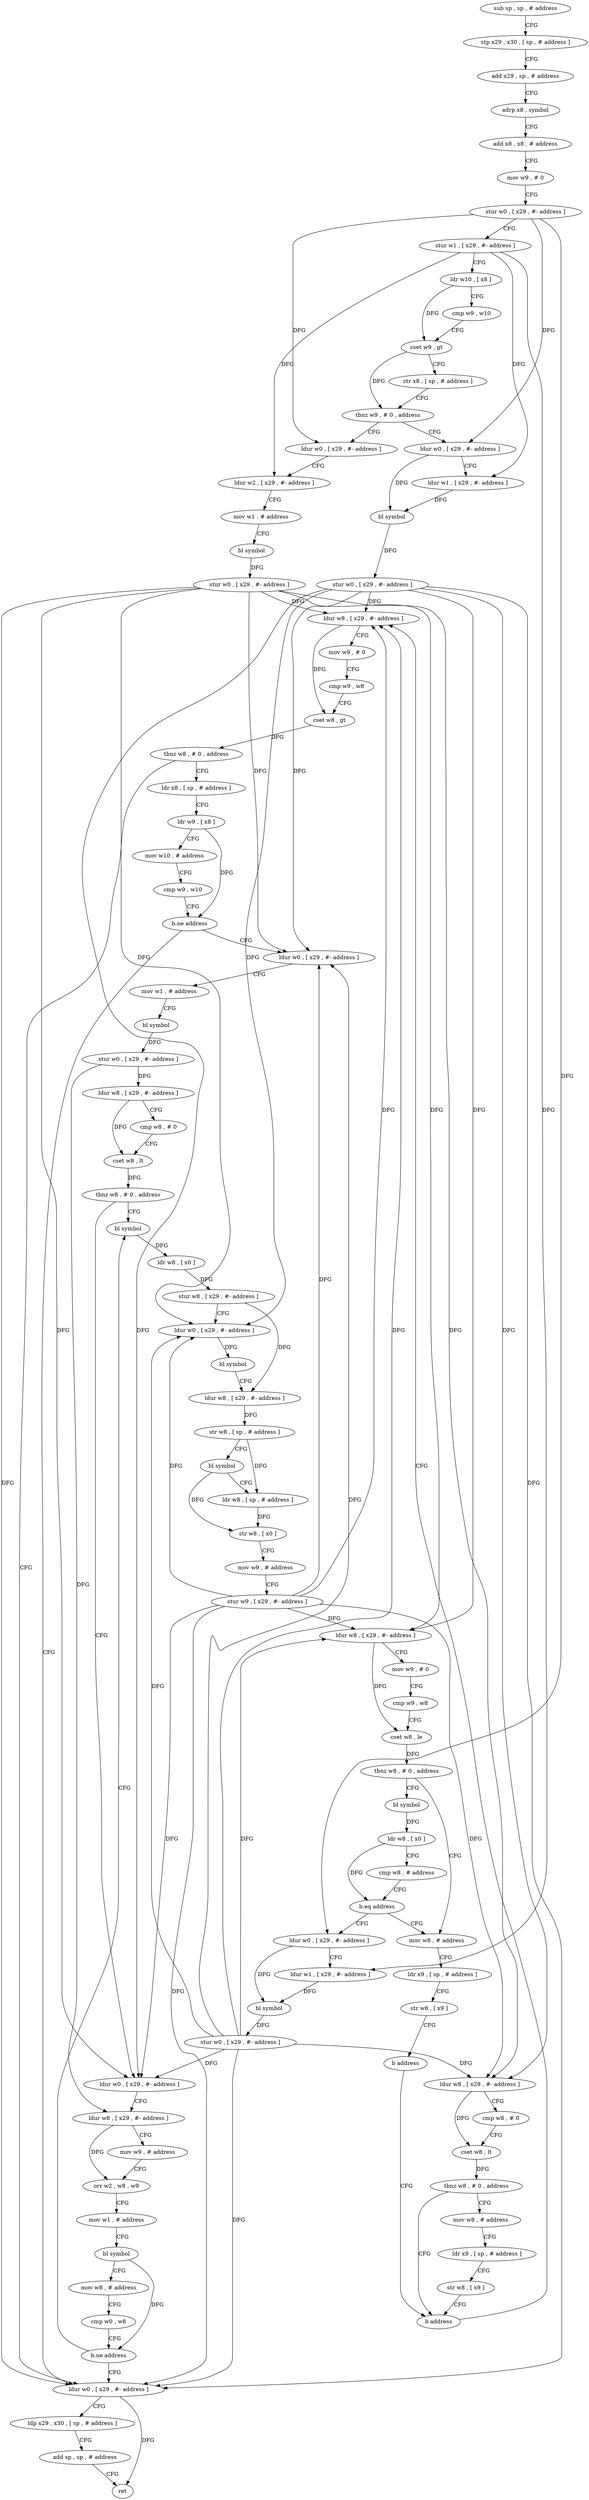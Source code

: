 digraph "func" {
"4278116" [label = "sub sp , sp , # address" ]
"4278120" [label = "stp x29 , x30 , [ sp , # address ]" ]
"4278124" [label = "add x29 , sp , # address" ]
"4278128" [label = "adrp x8 , symbol" ]
"4278132" [label = "add x8 , x8 , # address" ]
"4278136" [label = "mov w9 , # 0" ]
"4278140" [label = "stur w0 , [ x29 , #- address ]" ]
"4278144" [label = "stur w1 , [ x29 , #- address ]" ]
"4278148" [label = "ldr w10 , [ x8 ]" ]
"4278152" [label = "cmp w9 , w10" ]
"4278156" [label = "cset w9 , gt" ]
"4278160" [label = "str x8 , [ sp , # address ]" ]
"4278164" [label = "tbnz w9 , # 0 , address" ]
"4278288" [label = "ldur w0 , [ x29 , #- address ]" ]
"4278168" [label = "ldur w0 , [ x29 , #- address ]" ]
"4278292" [label = "ldur w1 , [ x29 , #- address ]" ]
"4278296" [label = "bl symbol" ]
"4278300" [label = "stur w0 , [ x29 , #- address ]" ]
"4278304" [label = "ldur w8 , [ x29 , #- address ]" ]
"4278172" [label = "ldur w2 , [ x29 , #- address ]" ]
"4278176" [label = "mov w1 , # address" ]
"4278180" [label = "bl symbol" ]
"4278184" [label = "stur w0 , [ x29 , #- address ]" ]
"4278188" [label = "ldur w8 , [ x29 , #- address ]" ]
"4278192" [label = "mov w9 , # 0" ]
"4278196" [label = "cmp w9 , w8" ]
"4278200" [label = "cset w8 , le" ]
"4278204" [label = "tbnz w8 , # 0 , address" ]
"4278224" [label = "mov w8 , # address" ]
"4278208" [label = "bl symbol" ]
"4278460" [label = "ldur w0 , [ x29 , #- address ]" ]
"4278464" [label = "ldp x29 , x30 , [ sp , # address ]" ]
"4278468" [label = "add sp , sp , # address" ]
"4278472" [label = "ret" ]
"4278324" [label = "ldr x8 , [ sp , # address ]" ]
"4278328" [label = "ldr w9 , [ x8 ]" ]
"4278332" [label = "mov w10 , # address" ]
"4278336" [label = "cmp w9 , w10" ]
"4278340" [label = "b.ne address" ]
"4278344" [label = "ldur w0 , [ x29 , #- address ]" ]
"4278228" [label = "ldr x9 , [ sp , # address ]" ]
"4278232" [label = "str w8 , [ x9 ]" ]
"4278236" [label = "b address" ]
"4278284" [label = "b address" ]
"4278212" [label = "ldr w8 , [ x0 ]" ]
"4278216" [label = "cmp w8 , # address" ]
"4278220" [label = "b.eq address" ]
"4278240" [label = "ldur w0 , [ x29 , #- address ]" ]
"4278348" [label = "mov w1 , # address" ]
"4278352" [label = "bl symbol" ]
"4278356" [label = "stur w0 , [ x29 , #- address ]" ]
"4278360" [label = "ldur w8 , [ x29 , #- address ]" ]
"4278364" [label = "cmp w8 , # 0" ]
"4278368" [label = "cset w8 , lt" ]
"4278372" [label = "tbnz w8 , # 0 , address" ]
"4278412" [label = "bl symbol" ]
"4278376" [label = "ldur w0 , [ x29 , #- address ]" ]
"4278244" [label = "ldur w1 , [ x29 , #- address ]" ]
"4278248" [label = "bl symbol" ]
"4278252" [label = "stur w0 , [ x29 , #- address ]" ]
"4278256" [label = "ldur w8 , [ x29 , #- address ]" ]
"4278260" [label = "cmp w8 , # 0" ]
"4278264" [label = "cset w8 , lt" ]
"4278268" [label = "tbnz w8 , # 0 , address" ]
"4278272" [label = "mov w8 , # address" ]
"4278416" [label = "ldr w8 , [ x0 ]" ]
"4278420" [label = "stur w8 , [ x29 , #- address ]" ]
"4278424" [label = "ldur w0 , [ x29 , #- address ]" ]
"4278428" [label = "bl symbol" ]
"4278432" [label = "ldur w8 , [ x29 , #- address ]" ]
"4278436" [label = "str w8 , [ sp , # address ]" ]
"4278440" [label = "bl symbol" ]
"4278444" [label = "ldr w8 , [ sp , # address ]" ]
"4278448" [label = "str w8 , [ x0 ]" ]
"4278452" [label = "mov w9 , # address" ]
"4278456" [label = "stur w9 , [ x29 , #- address ]" ]
"4278380" [label = "ldur w8 , [ x29 , #- address ]" ]
"4278384" [label = "mov w9 , # address" ]
"4278388" [label = "orr w2 , w8 , w9" ]
"4278392" [label = "mov w1 , # address" ]
"4278396" [label = "bl symbol" ]
"4278400" [label = "mov w8 , # address" ]
"4278404" [label = "cmp w0 , w8" ]
"4278408" [label = "b.ne address" ]
"4278308" [label = "mov w9 , # 0" ]
"4278312" [label = "cmp w9 , w8" ]
"4278316" [label = "cset w8 , gt" ]
"4278320" [label = "tbnz w8 , # 0 , address" ]
"4278276" [label = "ldr x9 , [ sp , # address ]" ]
"4278280" [label = "str w8 , [ x9 ]" ]
"4278116" -> "4278120" [ label = "CFG" ]
"4278120" -> "4278124" [ label = "CFG" ]
"4278124" -> "4278128" [ label = "CFG" ]
"4278128" -> "4278132" [ label = "CFG" ]
"4278132" -> "4278136" [ label = "CFG" ]
"4278136" -> "4278140" [ label = "CFG" ]
"4278140" -> "4278144" [ label = "CFG" ]
"4278140" -> "4278288" [ label = "DFG" ]
"4278140" -> "4278168" [ label = "DFG" ]
"4278140" -> "4278240" [ label = "DFG" ]
"4278144" -> "4278148" [ label = "CFG" ]
"4278144" -> "4278292" [ label = "DFG" ]
"4278144" -> "4278172" [ label = "DFG" ]
"4278144" -> "4278244" [ label = "DFG" ]
"4278148" -> "4278152" [ label = "CFG" ]
"4278148" -> "4278156" [ label = "DFG" ]
"4278152" -> "4278156" [ label = "CFG" ]
"4278156" -> "4278160" [ label = "CFG" ]
"4278156" -> "4278164" [ label = "DFG" ]
"4278160" -> "4278164" [ label = "CFG" ]
"4278164" -> "4278288" [ label = "CFG" ]
"4278164" -> "4278168" [ label = "CFG" ]
"4278288" -> "4278292" [ label = "CFG" ]
"4278288" -> "4278296" [ label = "DFG" ]
"4278168" -> "4278172" [ label = "CFG" ]
"4278292" -> "4278296" [ label = "DFG" ]
"4278296" -> "4278300" [ label = "DFG" ]
"4278300" -> "4278304" [ label = "DFG" ]
"4278300" -> "4278188" [ label = "DFG" ]
"4278300" -> "4278460" [ label = "DFG" ]
"4278300" -> "4278256" [ label = "DFG" ]
"4278300" -> "4278344" [ label = "DFG" ]
"4278300" -> "4278424" [ label = "DFG" ]
"4278300" -> "4278376" [ label = "DFG" ]
"4278304" -> "4278308" [ label = "CFG" ]
"4278304" -> "4278316" [ label = "DFG" ]
"4278172" -> "4278176" [ label = "CFG" ]
"4278176" -> "4278180" [ label = "CFG" ]
"4278180" -> "4278184" [ label = "DFG" ]
"4278184" -> "4278188" [ label = "DFG" ]
"4278184" -> "4278304" [ label = "DFG" ]
"4278184" -> "4278460" [ label = "DFG" ]
"4278184" -> "4278256" [ label = "DFG" ]
"4278184" -> "4278344" [ label = "DFG" ]
"4278184" -> "4278424" [ label = "DFG" ]
"4278184" -> "4278376" [ label = "DFG" ]
"4278188" -> "4278192" [ label = "CFG" ]
"4278188" -> "4278200" [ label = "DFG" ]
"4278192" -> "4278196" [ label = "CFG" ]
"4278196" -> "4278200" [ label = "CFG" ]
"4278200" -> "4278204" [ label = "DFG" ]
"4278204" -> "4278224" [ label = "CFG" ]
"4278204" -> "4278208" [ label = "CFG" ]
"4278224" -> "4278228" [ label = "CFG" ]
"4278208" -> "4278212" [ label = "DFG" ]
"4278460" -> "4278464" [ label = "CFG" ]
"4278460" -> "4278472" [ label = "DFG" ]
"4278464" -> "4278468" [ label = "CFG" ]
"4278468" -> "4278472" [ label = "CFG" ]
"4278324" -> "4278328" [ label = "CFG" ]
"4278328" -> "4278332" [ label = "CFG" ]
"4278328" -> "4278340" [ label = "DFG" ]
"4278332" -> "4278336" [ label = "CFG" ]
"4278336" -> "4278340" [ label = "CFG" ]
"4278340" -> "4278460" [ label = "CFG" ]
"4278340" -> "4278344" [ label = "CFG" ]
"4278344" -> "4278348" [ label = "CFG" ]
"4278228" -> "4278232" [ label = "CFG" ]
"4278232" -> "4278236" [ label = "CFG" ]
"4278236" -> "4278284" [ label = "CFG" ]
"4278284" -> "4278304" [ label = "CFG" ]
"4278212" -> "4278216" [ label = "CFG" ]
"4278212" -> "4278220" [ label = "DFG" ]
"4278216" -> "4278220" [ label = "CFG" ]
"4278220" -> "4278240" [ label = "CFG" ]
"4278220" -> "4278224" [ label = "CFG" ]
"4278240" -> "4278244" [ label = "CFG" ]
"4278240" -> "4278248" [ label = "DFG" ]
"4278348" -> "4278352" [ label = "CFG" ]
"4278352" -> "4278356" [ label = "DFG" ]
"4278356" -> "4278360" [ label = "DFG" ]
"4278356" -> "4278380" [ label = "DFG" ]
"4278360" -> "4278364" [ label = "CFG" ]
"4278360" -> "4278368" [ label = "DFG" ]
"4278364" -> "4278368" [ label = "CFG" ]
"4278368" -> "4278372" [ label = "DFG" ]
"4278372" -> "4278412" [ label = "CFG" ]
"4278372" -> "4278376" [ label = "CFG" ]
"4278412" -> "4278416" [ label = "DFG" ]
"4278376" -> "4278380" [ label = "CFG" ]
"4278244" -> "4278248" [ label = "DFG" ]
"4278248" -> "4278252" [ label = "DFG" ]
"4278252" -> "4278256" [ label = "DFG" ]
"4278252" -> "4278188" [ label = "DFG" ]
"4278252" -> "4278304" [ label = "DFG" ]
"4278252" -> "4278460" [ label = "DFG" ]
"4278252" -> "4278344" [ label = "DFG" ]
"4278252" -> "4278424" [ label = "DFG" ]
"4278252" -> "4278376" [ label = "DFG" ]
"4278256" -> "4278260" [ label = "CFG" ]
"4278256" -> "4278264" [ label = "DFG" ]
"4278260" -> "4278264" [ label = "CFG" ]
"4278264" -> "4278268" [ label = "DFG" ]
"4278268" -> "4278284" [ label = "CFG" ]
"4278268" -> "4278272" [ label = "CFG" ]
"4278272" -> "4278276" [ label = "CFG" ]
"4278416" -> "4278420" [ label = "DFG" ]
"4278420" -> "4278424" [ label = "CFG" ]
"4278420" -> "4278432" [ label = "DFG" ]
"4278424" -> "4278428" [ label = "DFG" ]
"4278428" -> "4278432" [ label = "CFG" ]
"4278432" -> "4278436" [ label = "DFG" ]
"4278436" -> "4278440" [ label = "CFG" ]
"4278436" -> "4278444" [ label = "DFG" ]
"4278440" -> "4278444" [ label = "CFG" ]
"4278440" -> "4278448" [ label = "DFG" ]
"4278444" -> "4278448" [ label = "DFG" ]
"4278448" -> "4278452" [ label = "CFG" ]
"4278452" -> "4278456" [ label = "CFG" ]
"4278456" -> "4278460" [ label = "DFG" ]
"4278456" -> "4278188" [ label = "DFG" ]
"4278456" -> "4278304" [ label = "DFG" ]
"4278456" -> "4278256" [ label = "DFG" ]
"4278456" -> "4278344" [ label = "DFG" ]
"4278456" -> "4278424" [ label = "DFG" ]
"4278456" -> "4278376" [ label = "DFG" ]
"4278380" -> "4278384" [ label = "CFG" ]
"4278380" -> "4278388" [ label = "DFG" ]
"4278384" -> "4278388" [ label = "CFG" ]
"4278388" -> "4278392" [ label = "CFG" ]
"4278392" -> "4278396" [ label = "CFG" ]
"4278396" -> "4278400" [ label = "CFG" ]
"4278396" -> "4278408" [ label = "DFG" ]
"4278400" -> "4278404" [ label = "CFG" ]
"4278404" -> "4278408" [ label = "CFG" ]
"4278408" -> "4278460" [ label = "CFG" ]
"4278408" -> "4278412" [ label = "CFG" ]
"4278308" -> "4278312" [ label = "CFG" ]
"4278312" -> "4278316" [ label = "CFG" ]
"4278316" -> "4278320" [ label = "DFG" ]
"4278320" -> "4278460" [ label = "CFG" ]
"4278320" -> "4278324" [ label = "CFG" ]
"4278276" -> "4278280" [ label = "CFG" ]
"4278280" -> "4278284" [ label = "CFG" ]
}
